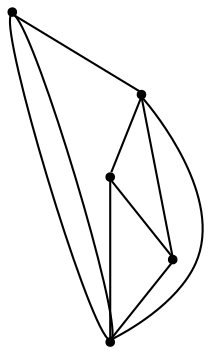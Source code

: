 graph {
  node [shape=point,comment="{\"directed\":false,\"doi\":\"10.1007/3-540-36151-0_18\",\"figure\":\"3\"}"]

  v0 [pos="1181.0084025065105,1668.1558736165366"]
  v1 [pos="944.7958310445151,1550.051701863607"]
  v2 [pos="944.7958310445151,1313.8391621907554"]
  v3 [pos="826.6874631245933,1786.2641143798828"]
  v4 [pos="708.5833549499512,1431.943333943685"]

  v0 -- v2 [id="-1",pos="1181.0084025065105,1668.1558736165366 1299.1124471028647,1668.1558736165366 1299.1124471028647,1668.1558736165366 1299.1124471028647,1668.1558736165366 1299.1124471028647,1431.9433339436848 1299.1124471028647,1431.9433339436848 1299.1124471028647,1431.9433339436848 944.7958628336589,1431.9433339436848 944.7958628336589,1431.9433339436848 944.7958628336589,1431.9433339436848 944.7958310445151,1313.8391621907554 944.7958310445151,1313.8391621907554 944.7958310445151,1313.8391621907554"]
  v0 -- v2 [id="-13",pos="1181.0084025065105,1668.1558736165366 1181.008275349935,1313.8350931803386 1181.008275349935,1313.8350931803386 1181.008275349935,1313.8350931803386 944.7958310445151,1313.8391621907554 944.7958310445151,1313.8391621907554 944.7958310445151,1313.8391621907554"]
  v3 -- v4 [id="-17",pos="826.6874631245933,1786.2641143798828 708.5833231608074,1786.2600453694663 708.5833231608074,1786.2600453694663 708.5833231608074,1786.2600453694663 708.5833549499512,1431.943333943685 708.5833549499512,1431.943333943685 708.5833549499512,1431.943333943685"]
  v4 -- v2 [id="-18",pos="708.5833549499512,1431.943333943685 708.5833231608074,1195.7307942708333 708.5833231608074,1195.7307942708333 708.5833231608074,1195.7307942708333 944.7958628336589,1195.7307942708333 944.7958628336589,1195.7307942708333 944.7958628336589,1195.7307942708333 944.7958310445151,1313.8391621907554 944.7958310445151,1313.8391621907554 944.7958310445151,1313.8391621907554"]
  v0 -- v3 [id="-21",pos="1181.0084025065105,1668.1558736165366 1181.008275349935,1904.3682861328125 1181.008275349935,1904.3682861328125 1181.008275349935,1904.3682861328125 826.687494913737,1904.3682861328125 826.687494913737,1904.3682861328125 826.687494913737,1904.3682861328125 826.6874631245933,1786.2641143798828 826.6874631245933,1786.2641143798828 826.6874631245933,1786.2641143798828"]
  v3 -- v2 [id="-23",pos="826.6874631245933,1786.2641143798828 826.687494913737,1313.8350931803386 826.687494913737,1313.8350931803386 826.687494913737,1313.8350931803386 944.7958310445151,1313.8391621907554 944.7958310445151,1313.8391621907554 944.7958310445151,1313.8391621907554"]
  v3 -- v1 [id="-24",pos="826.6874631245933,1786.2641143798828 1062.9000345865886,1786.2600453694663 1062.9000345865886,1786.2600453694663 1062.9000345865886,1786.2600453694663 1062.8999710083008,1550.0475056966147 1062.8999710083008,1550.0475056966147 1062.8999710083008,1550.0475056966147 944.7958310445151,1550.051701863607 944.7958310445151,1550.051701863607 944.7958310445151,1550.051701863607"]
  v1 -- v4 [id="-28",pos="944.7958310445151,1550.051701863607 944.7958628336589,1668.1558736165366 944.7958628336589,1668.1558736165366 944.7958628336589,1668.1558736165366 590.4750188191732,1668.1558736165366 590.4750188191732,1668.1558736165366 590.4750188191732,1668.1558736165366 590.4750188191732,1431.9433339436848 590.4750188191732,1431.9433339436848 590.4750188191732,1431.9433339436848 708.5833549499512,1431.943333943685 708.5833549499512,1431.943333943685 708.5833549499512,1431.943333943685"]
  v1 -- v2 [id="-32",pos="944.7958310445151,1550.051701863607 944.7958310445151,1313.8391621907554 944.7958310445151,1313.8391621907554 944.7958310445151,1313.8391621907554"]
}